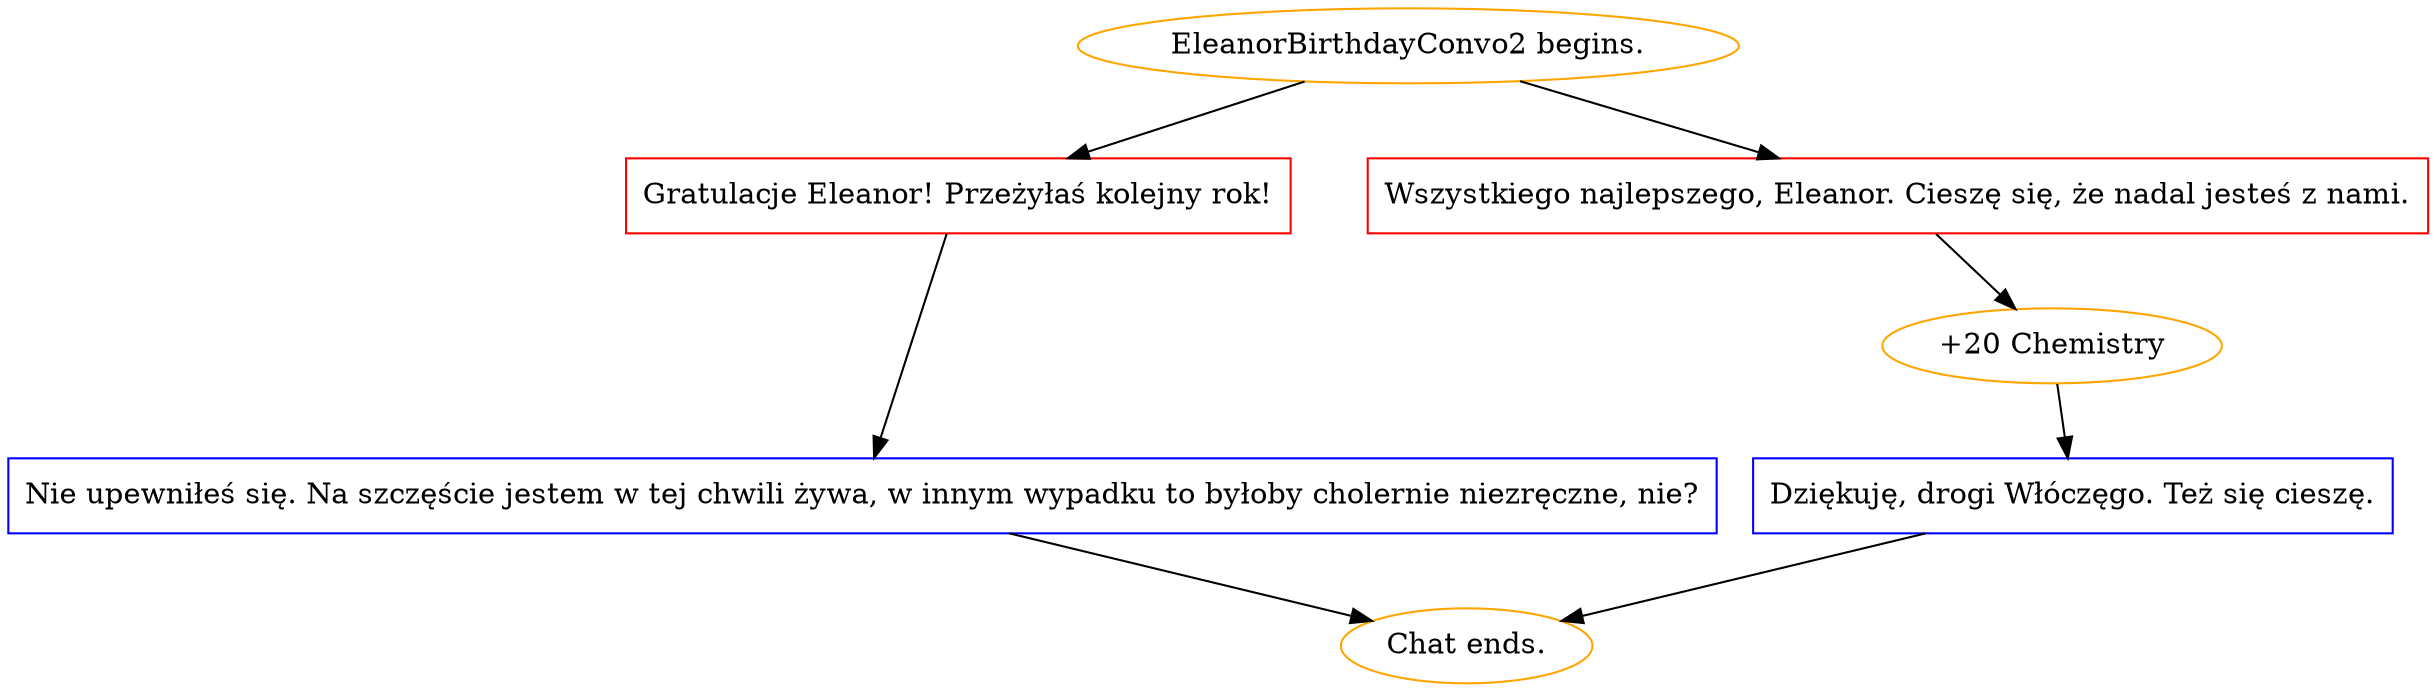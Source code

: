 digraph {
	"EleanorBirthdayConvo2 begins." [color=orange];
		"EleanorBirthdayConvo2 begins." -> j3755495792;
		"EleanorBirthdayConvo2 begins." -> j1634567967;
	j3755495792 [label="Gratulacje Eleanor! Przeżyłaś kolejny rok!",shape=box,color=red];
		j3755495792 -> j500638588;
	j1634567967 [label="Wszystkiego najlepszego, Eleanor. Cieszę się, że nadal jesteś z nami.",shape=box,color=red];
		j1634567967 -> j1078474430;
	j500638588 [label="Nie upewniłeś się. Na szczęście jestem w tej chwili żywa, w innym wypadku to byłoby cholernie niezręczne, nie?",shape=box,color=blue];
		j500638588 -> "Chat ends.";
	j1078474430 [label="+20 Chemistry",color=orange];
		j1078474430 -> j3620855256;
	"Chat ends." [color=orange];
	j3620855256 [label="Dziękuję, drogi Włóczęgo. Też się cieszę.",shape=box,color=blue];
		j3620855256 -> "Chat ends.";
}
